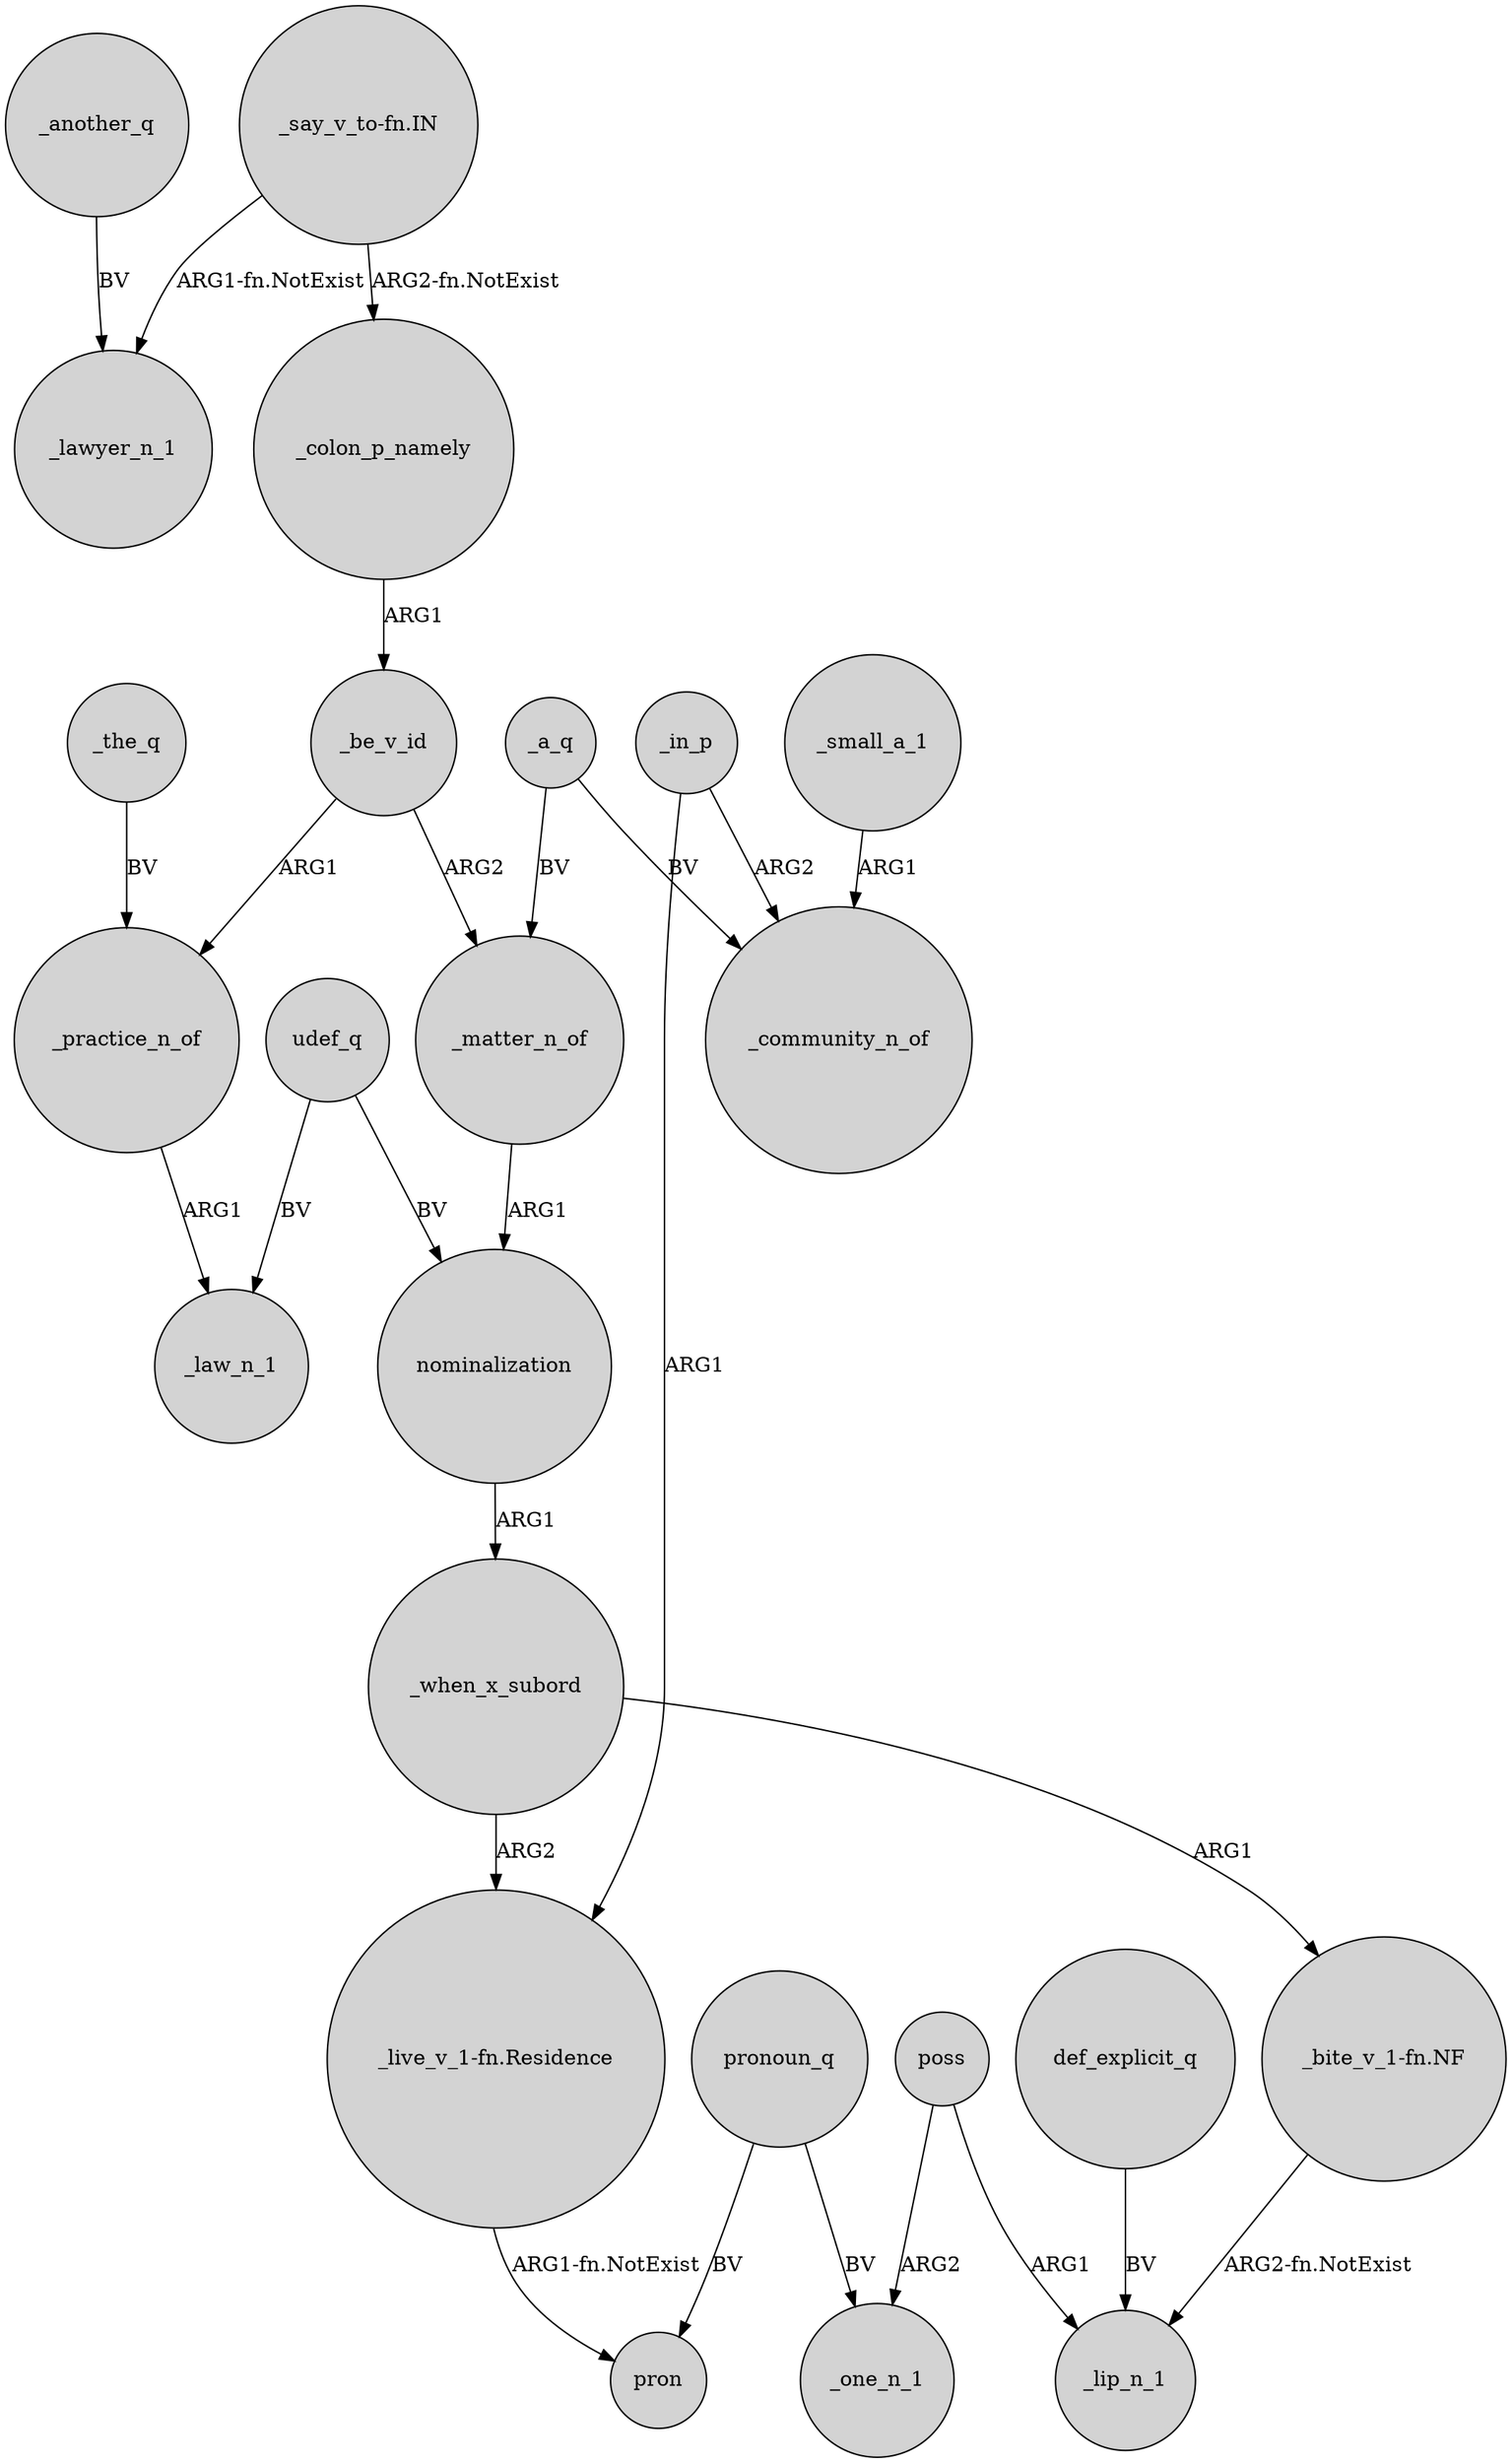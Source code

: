 digraph {
	node [shape=circle style=filled]
	_another_q -> _lawyer_n_1 [label=BV]
	_when_x_subord -> "_live_v_1-fn.Residence" [label=ARG2]
	_in_p -> "_live_v_1-fn.Residence" [label=ARG1]
	nominalization -> _when_x_subord [label=ARG1]
	_colon_p_namely -> _be_v_id [label=ARG1]
	"_say_v_to-fn.IN" -> _colon_p_namely [label="ARG2-fn.NotExist"]
	def_explicit_q -> _lip_n_1 [label=BV]
	_be_v_id -> _practice_n_of [label=ARG1]
	poss -> _lip_n_1 [label=ARG1]
	udef_q -> _law_n_1 [label=BV]
	_in_p -> _community_n_of [label=ARG2]
	_a_q -> _community_n_of [label=BV]
	"_bite_v_1-fn.NF" -> _lip_n_1 [label="ARG2-fn.NotExist"]
	_when_x_subord -> "_bite_v_1-fn.NF" [label=ARG1]
	_matter_n_of -> nominalization [label=ARG1]
	pronoun_q -> pron [label=BV]
	"_live_v_1-fn.Residence" -> pron [label="ARG1-fn.NotExist"]
	_small_a_1 -> _community_n_of [label=ARG1]
	poss -> _one_n_1 [label=ARG2]
	_the_q -> _practice_n_of [label=BV]
	udef_q -> nominalization [label=BV]
	"_say_v_to-fn.IN" -> _lawyer_n_1 [label="ARG1-fn.NotExist"]
	pronoun_q -> _one_n_1 [label=BV]
	_be_v_id -> _matter_n_of [label=ARG2]
	_a_q -> _matter_n_of [label=BV]
	_practice_n_of -> _law_n_1 [label=ARG1]
}
